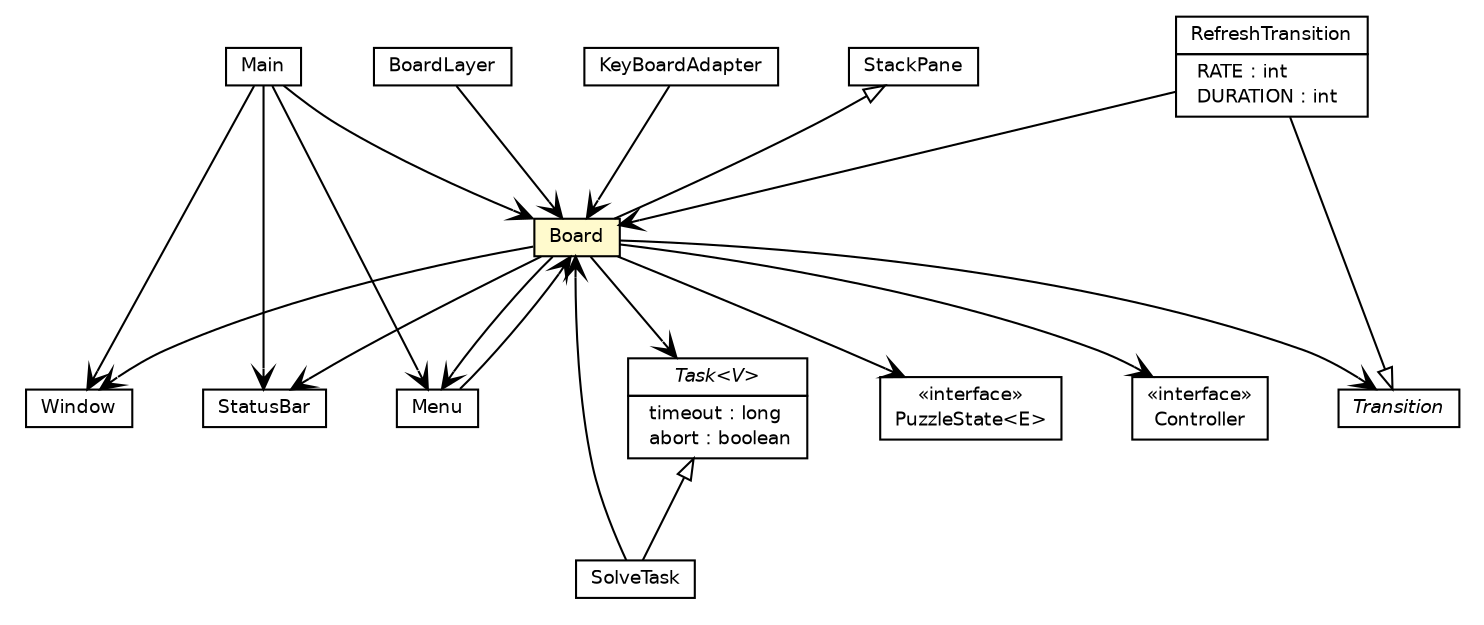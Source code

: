 #!/usr/local/bin/dot
#
# Class diagram 
# Generated by UmlGraph version 4.6 (http://www.spinellis.gr/sw/umlgraph)
#

digraph G {
	edge [fontname="Helvetica",fontsize=10,labelfontname="Helvetica",labelfontsize=10];
	node [fontname="Helvetica",fontsize=10,shape=plaintext];
	// com.googlecode.npuzzle.npuzzleui.effects.RefreshTransition
	c202 [label=<<table border="0" cellborder="1" cellspacing="0" cellpadding="2" port="p" href="./effects/RefreshTransition.html">
		<tr><td><table border="0" cellspacing="0" cellpadding="1">
			<tr><td> RefreshTransition </td></tr>
		</table></td></tr>
		<tr><td><table border="0" cellspacing="0" cellpadding="1">
			<tr><td align="left">  RATE : int </td></tr>
			<tr><td align="left">  DURATION : int </td></tr>
		</table></td></tr>
		</table>>, fontname="Helvetica", fontcolor="black", fontsize=9.0];
	// com.googlecode.npuzzle.npuzzleui.effects.SolveTask
	c203 [label=<<table border="0" cellborder="1" cellspacing="0" cellpadding="2" port="p" href="./effects/SolveTask.html">
		<tr><td><table border="0" cellspacing="0" cellpadding="1">
			<tr><td> SolveTask </td></tr>
		</table></td></tr>
		</table>>, fontname="Helvetica", fontcolor="black", fontsize=9.0];
	// com.googlecode.npuzzle.npuzzleui.BoardLayer
	c205 [label=<<table border="0" cellborder="1" cellspacing="0" cellpadding="2" port="p" href="./BoardLayer.html">
		<tr><td><table border="0" cellspacing="0" cellpadding="1">
			<tr><td> BoardLayer </td></tr>
		</table></td></tr>
		</table>>, fontname="Helvetica", fontcolor="black", fontsize=9.0];
	// com.googlecode.npuzzle.npuzzleui.Menu
	c206 [label=<<table border="0" cellborder="1" cellspacing="0" cellpadding="2" port="p" href="./Menu.html">
		<tr><td><table border="0" cellspacing="0" cellpadding="1">
			<tr><td> Menu </td></tr>
		</table></td></tr>
		</table>>, fontname="Helvetica", fontcolor="black", fontsize=9.0];
	// com.googlecode.npuzzle.npuzzleui.Main
	c207 [label=<<table border="0" cellborder="1" cellspacing="0" cellpadding="2" port="p" href="./Main.html">
		<tr><td><table border="0" cellspacing="0" cellpadding="1">
			<tr><td> Main </td></tr>
		</table></td></tr>
		</table>>, fontname="Helvetica", fontcolor="black", fontsize=9.0];
	// com.googlecode.npuzzle.npuzzleui.StatusBar
	c209 [label=<<table border="0" cellborder="1" cellspacing="0" cellpadding="2" port="p" href="./StatusBar.html">
		<tr><td><table border="0" cellspacing="0" cellpadding="1">
			<tr><td> StatusBar </td></tr>
		</table></td></tr>
		</table>>, fontname="Helvetica", fontcolor="black", fontsize=9.0];
	// com.googlecode.npuzzle.npuzzleui.KeyBoardAdapter
	c211 [label=<<table border="0" cellborder="1" cellspacing="0" cellpadding="2" port="p" href="./KeyBoardAdapter.html">
		<tr><td><table border="0" cellspacing="0" cellpadding="1">
			<tr><td> KeyBoardAdapter </td></tr>
		</table></td></tr>
		</table>>, fontname="Helvetica", fontcolor="black", fontsize=9.0];
	// com.googlecode.npuzzle.npuzzleui.Board
	c212 [label=<<table border="0" cellborder="1" cellspacing="0" cellpadding="2" port="p" bgcolor="lemonChiffon" href="./Board.html">
		<tr><td><table border="0" cellspacing="0" cellpadding="1">
			<tr><td> Board </td></tr>
		</table></td></tr>
		</table>>, fontname="Helvetica", fontcolor="black", fontsize=9.0];
	//com.googlecode.npuzzle.npuzzleui.effects.RefreshTransition extends org.apache.pivot.wtk.effects.Transition
	c213:p -> c202:p [dir=back,arrowtail=empty];
	//com.googlecode.npuzzle.npuzzleui.effects.SolveTask extends org.apache.pivot.util.concurrent.Task<java.lang.Boolean>
	c214:p -> c203:p [dir=back,arrowtail=empty];
	//com.googlecode.npuzzle.npuzzleui.Board extends org.apache.pivot.wtk.StackPane
	c215:p -> c212:p [dir=back,arrowtail=empty];
	// com.googlecode.npuzzle.npuzzleui.effects.RefreshTransition NAVASSOC com.googlecode.npuzzle.npuzzleui.Board
	c202:p -> c212:p [taillabel="", label="", headlabel="", fontname="Helvetica", fontcolor="black", fontsize=10.0, color="black", arrowhead=open];
	// com.googlecode.npuzzle.npuzzleui.effects.SolveTask NAVASSOC com.googlecode.npuzzle.npuzzleui.Board
	c203:p -> c212:p [taillabel="", label="", headlabel="", fontname="Helvetica", fontcolor="black", fontsize=10.0, color="black", arrowhead=open];
	// com.googlecode.npuzzle.npuzzleui.BoardLayer NAVASSOC com.googlecode.npuzzle.npuzzleui.Board
	c205:p -> c212:p [taillabel="", label="", headlabel="", fontname="Helvetica", fontcolor="black", fontsize=10.0, color="black", arrowhead=open];
	// com.googlecode.npuzzle.npuzzleui.Menu NAVASSOC com.googlecode.npuzzle.npuzzleui.Board
	c206:p -> c212:p [taillabel="", label="", headlabel="", fontname="Helvetica", fontcolor="black", fontsize=10.0, color="black", arrowhead=open];
	// com.googlecode.npuzzle.npuzzleui.Main NAVASSOC com.googlecode.npuzzle.npuzzleui.StatusBar
	c207:p -> c209:p [taillabel="", label="", headlabel="", fontname="Helvetica", fontcolor="black", fontsize=10.0, color="black", arrowhead=open];
	// com.googlecode.npuzzle.npuzzleui.Main NAVASSOC com.googlecode.npuzzle.npuzzleui.Board
	c207:p -> c212:p [taillabel="", label="", headlabel="", fontname="Helvetica", fontcolor="black", fontsize=10.0, color="black", arrowhead=open];
	// com.googlecode.npuzzle.npuzzleui.Main NAVASSOC com.googlecode.npuzzle.npuzzleui.Menu
	c207:p -> c206:p [taillabel="", label="", headlabel="", fontname="Helvetica", fontcolor="black", fontsize=10.0, color="black", arrowhead=open];
	// com.googlecode.npuzzle.npuzzleui.Main NAVASSOC org.apache.pivot.wtk.Window
	c207:p -> c216:p [taillabel="", label="", headlabel="", fontname="Helvetica", fontcolor="black", fontsize=10.0, color="black", arrowhead=open];
	// com.googlecode.npuzzle.npuzzleui.KeyBoardAdapter NAVASSOC com.googlecode.npuzzle.npuzzleui.Board
	c211:p -> c212:p [taillabel="", label="", headlabel="", fontname="Helvetica", fontcolor="black", fontsize=10.0, color="black", arrowhead=open];
	// com.googlecode.npuzzle.npuzzleui.Board NAVASSOC com.googlecode.npuzzle.logic.PuzzleState<E>
	c212:p -> c217:p [taillabel="", label="", headlabel="", fontname="Helvetica", fontcolor="black", fontsize=10.0, color="black", arrowhead=open];
	// com.googlecode.npuzzle.npuzzleui.Board NAVASSOC com.googlecode.npuzzle.controller.Controller
	c212:p -> c218:p [taillabel="", label="", headlabel="", fontname="Helvetica", fontcolor="black", fontsize=10.0, color="black", arrowhead=open];
	// com.googlecode.npuzzle.npuzzleui.Board NAVASSOC com.googlecode.npuzzle.npuzzleui.StatusBar
	c212:p -> c209:p [taillabel="", label="", headlabel="", fontname="Helvetica", fontcolor="black", fontsize=10.0, color="black", arrowhead=open];
	// com.googlecode.npuzzle.npuzzleui.Board NAVASSOC org.apache.pivot.wtk.effects.Transition
	c212:p -> c213:p [taillabel="", label="", headlabel="", fontname="Helvetica", fontcolor="black", fontsize=10.0, color="black", arrowhead=open];
	// com.googlecode.npuzzle.npuzzleui.Board NAVASSOC org.apache.pivot.wtk.Window
	c212:p -> c216:p [taillabel="", label="", headlabel="", fontname="Helvetica", fontcolor="black", fontsize=10.0, color="black", arrowhead=open];
	// com.googlecode.npuzzle.npuzzleui.Board NAVASSOC com.googlecode.npuzzle.npuzzleui.Menu
	c212:p -> c206:p [taillabel="", label="", headlabel="", fontname="Helvetica", fontcolor="black", fontsize=10.0, color="black", arrowhead=open];
	// com.googlecode.npuzzle.npuzzleui.Board NAVASSOC org.apache.pivot.util.concurrent.Task<V>
	c212:p -> c214:p [taillabel="", label="", headlabel="", fontname="Helvetica", fontcolor="black", fontsize=10.0, color="black", arrowhead=open];
	// org.apache.pivot.wtk.effects.Transition
	c213 [label=<<table border="0" cellborder="1" cellspacing="0" cellpadding="2" port="p">
		<tr><td><table border="0" cellspacing="0" cellpadding="1">
			<tr><td><font face="Helvetica-Oblique"> Transition </font></td></tr>
		</table></td></tr>
		</table>>, fontname="Helvetica", fontcolor="black", fontsize=9.0];
	// com.googlecode.npuzzle.logic.PuzzleState<E>
	c217 [label=<<table border="0" cellborder="1" cellspacing="0" cellpadding="2" port="p">
		<tr><td><table border="0" cellspacing="0" cellpadding="1">
			<tr><td> &laquo;interface&raquo; </td></tr>
			<tr><td> PuzzleState&lt;E&gt; </td></tr>
		</table></td></tr>
		</table>>, fontname="Helvetica", fontcolor="black", fontsize=9.0];
	// org.apache.pivot.wtk.StackPane
	c215 [label=<<table border="0" cellborder="1" cellspacing="0" cellpadding="2" port="p">
		<tr><td><table border="0" cellspacing="0" cellpadding="1">
			<tr><td> StackPane </td></tr>
		</table></td></tr>
		</table>>, fontname="Helvetica", fontcolor="black", fontsize=9.0];
	// org.apache.pivot.wtk.Window
	c216 [label=<<table border="0" cellborder="1" cellspacing="0" cellpadding="2" port="p">
		<tr><td><table border="0" cellspacing="0" cellpadding="1">
			<tr><td> Window </td></tr>
		</table></td></tr>
		</table>>, fontname="Helvetica", fontcolor="black", fontsize=9.0];
	// org.apache.pivot.util.concurrent.Task<V>
	c214 [label=<<table border="0" cellborder="1" cellspacing="0" cellpadding="2" port="p">
		<tr><td><table border="0" cellspacing="0" cellpadding="1">
			<tr><td><font face="Helvetica-Oblique"> Task&lt;V&gt; </font></td></tr>
		</table></td></tr>
		<tr><td><table border="0" cellspacing="0" cellpadding="1">
			<tr><td align="left">  timeout : long </td></tr>
			<tr><td align="left">  abort : boolean </td></tr>
		</table></td></tr>
		</table>>, fontname="Helvetica", fontcolor="black", fontsize=9.0];
	// com.googlecode.npuzzle.controller.Controller
	c218 [label=<<table border="0" cellborder="1" cellspacing="0" cellpadding="2" port="p">
		<tr><td><table border="0" cellspacing="0" cellpadding="1">
			<tr><td> &laquo;interface&raquo; </td></tr>
			<tr><td> Controller </td></tr>
		</table></td></tr>
		</table>>, fontname="Helvetica", fontcolor="black", fontsize=9.0];
}

